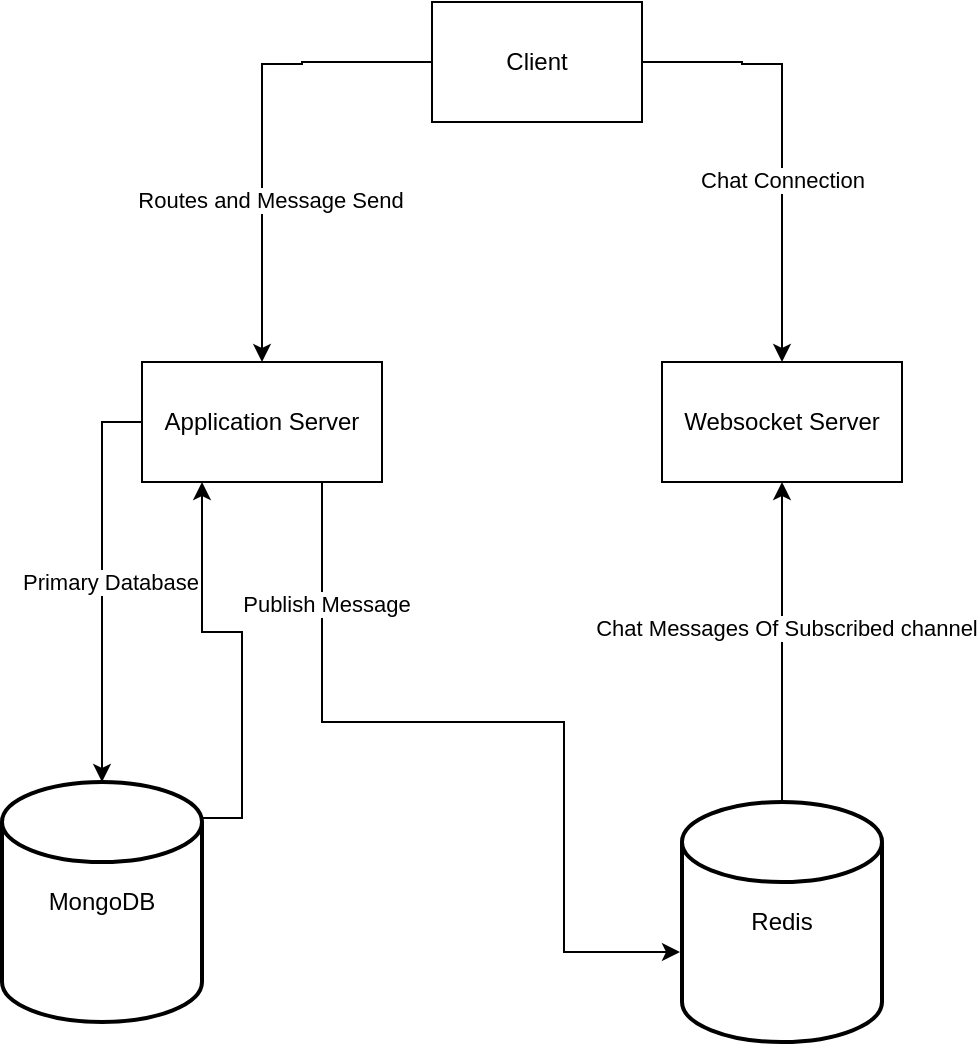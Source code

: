 <mxfile version="21.8.2" type="device">
  <diagram name="Page-1" id="x_k2-RrYFky1ILUgUChm">
    <mxGraphModel dx="1434" dy="782" grid="1" gridSize="10" guides="1" tooltips="1" connect="1" arrows="1" fold="1" page="1" pageScale="1" pageWidth="850" pageHeight="1100" math="0" shadow="0">
      <root>
        <mxCell id="0" />
        <mxCell id="1" parent="0" />
        <mxCell id="4NfzqUORZuenVZ4MR8TH-20" style="edgeStyle=orthogonalEdgeStyle;rounded=0;orthogonalLoop=1;jettySize=auto;html=1;exitX=1;exitY=0.15;exitDx=0;exitDy=0;exitPerimeter=0;entryX=0.25;entryY=1;entryDx=0;entryDy=0;" edge="1" parent="1" source="4NfzqUORZuenVZ4MR8TH-1" target="4NfzqUORZuenVZ4MR8TH-4">
          <mxGeometry relative="1" as="geometry" />
        </mxCell>
        <mxCell id="4NfzqUORZuenVZ4MR8TH-1" value="MongoDB" style="strokeWidth=2;html=1;shape=mxgraph.flowchart.database;whiteSpace=wrap;" vertex="1" parent="1">
          <mxGeometry x="150" y="490" width="100" height="120" as="geometry" />
        </mxCell>
        <mxCell id="4NfzqUORZuenVZ4MR8TH-11" style="edgeStyle=orthogonalEdgeStyle;rounded=0;orthogonalLoop=1;jettySize=auto;html=1;entryX=0.5;entryY=1;entryDx=0;entryDy=0;" edge="1" parent="1" source="4NfzqUORZuenVZ4MR8TH-2" target="4NfzqUORZuenVZ4MR8TH-5">
          <mxGeometry relative="1" as="geometry" />
        </mxCell>
        <mxCell id="4NfzqUORZuenVZ4MR8TH-12" value="Chat Messages Of Subscribed channel" style="edgeLabel;html=1;align=center;verticalAlign=middle;resizable=0;points=[];" vertex="1" connectable="0" parent="4NfzqUORZuenVZ4MR8TH-11">
          <mxGeometry x="0.087" y="-2" relative="1" as="geometry">
            <mxPoint as="offset" />
          </mxGeometry>
        </mxCell>
        <mxCell id="4NfzqUORZuenVZ4MR8TH-2" value="Redis" style="strokeWidth=2;html=1;shape=mxgraph.flowchart.database;whiteSpace=wrap;" vertex="1" parent="1">
          <mxGeometry x="490" y="500" width="100" height="120" as="geometry" />
        </mxCell>
        <mxCell id="4NfzqUORZuenVZ4MR8TH-14" style="edgeStyle=orthogonalEdgeStyle;rounded=0;orthogonalLoop=1;jettySize=auto;html=1;exitX=0.75;exitY=1;exitDx=0;exitDy=0;entryX=-0.01;entryY=0.625;entryDx=0;entryDy=0;entryPerimeter=0;" edge="1" parent="1" source="4NfzqUORZuenVZ4MR8TH-4" target="4NfzqUORZuenVZ4MR8TH-2">
          <mxGeometry relative="1" as="geometry">
            <mxPoint x="430" y="580" as="targetPoint" />
            <Array as="points">
              <mxPoint x="310" y="460" />
              <mxPoint x="431" y="460" />
              <mxPoint x="431" y="575" />
            </Array>
          </mxGeometry>
        </mxCell>
        <mxCell id="4NfzqUORZuenVZ4MR8TH-15" value="Publish Message" style="edgeLabel;html=1;align=center;verticalAlign=middle;resizable=0;points=[];" vertex="1" connectable="0" parent="4NfzqUORZuenVZ4MR8TH-14">
          <mxGeometry x="-0.705" y="2" relative="1" as="geometry">
            <mxPoint as="offset" />
          </mxGeometry>
        </mxCell>
        <mxCell id="4NfzqUORZuenVZ4MR8TH-17" style="edgeStyle=orthogonalEdgeStyle;rounded=0;orthogonalLoop=1;jettySize=auto;html=1;exitX=0;exitY=0.5;exitDx=0;exitDy=0;" edge="1" parent="1" source="4NfzqUORZuenVZ4MR8TH-4">
          <mxGeometry relative="1" as="geometry">
            <mxPoint x="200" y="490" as="targetPoint" />
          </mxGeometry>
        </mxCell>
        <mxCell id="4NfzqUORZuenVZ4MR8TH-18" value="Primary Database" style="edgeLabel;html=1;align=center;verticalAlign=middle;resizable=0;points=[];" vertex="1" connectable="0" parent="4NfzqUORZuenVZ4MR8TH-17">
          <mxGeometry x="-0.003" y="4" relative="1" as="geometry">
            <mxPoint as="offset" />
          </mxGeometry>
        </mxCell>
        <mxCell id="4NfzqUORZuenVZ4MR8TH-4" value="Application Server" style="rounded=0;whiteSpace=wrap;html=1;" vertex="1" parent="1">
          <mxGeometry x="220" y="280" width="120" height="60" as="geometry" />
        </mxCell>
        <mxCell id="4NfzqUORZuenVZ4MR8TH-5" value="Websocket Server" style="rounded=0;whiteSpace=wrap;html=1;" vertex="1" parent="1">
          <mxGeometry x="480" y="280" width="120" height="60" as="geometry" />
        </mxCell>
        <mxCell id="4NfzqUORZuenVZ4MR8TH-7" style="edgeStyle=orthogonalEdgeStyle;rounded=0;orthogonalLoop=1;jettySize=auto;html=1;" edge="1" parent="1" source="4NfzqUORZuenVZ4MR8TH-6" target="4NfzqUORZuenVZ4MR8TH-5">
          <mxGeometry relative="1" as="geometry">
            <mxPoint x="550" y="130" as="targetPoint" />
            <Array as="points">
              <mxPoint x="520" y="130" />
              <mxPoint x="520" y="131" />
              <mxPoint x="540" y="131" />
            </Array>
          </mxGeometry>
        </mxCell>
        <mxCell id="4NfzqUORZuenVZ4MR8TH-8" value="Chat Connection" style="edgeLabel;html=1;align=center;verticalAlign=middle;resizable=0;points=[];" vertex="1" connectable="0" parent="4NfzqUORZuenVZ4MR8TH-7">
          <mxGeometry x="0.173" relative="1" as="geometry">
            <mxPoint as="offset" />
          </mxGeometry>
        </mxCell>
        <mxCell id="4NfzqUORZuenVZ4MR8TH-10" style="edgeStyle=orthogonalEdgeStyle;rounded=0;orthogonalLoop=1;jettySize=auto;html=1;exitX=0;exitY=0.5;exitDx=0;exitDy=0;entryX=0.5;entryY=0;entryDx=0;entryDy=0;" edge="1" parent="1" source="4NfzqUORZuenVZ4MR8TH-6" target="4NfzqUORZuenVZ4MR8TH-4">
          <mxGeometry relative="1" as="geometry">
            <mxPoint x="280" y="130" as="targetPoint" />
            <Array as="points">
              <mxPoint x="300" y="130" />
              <mxPoint x="300" y="131" />
              <mxPoint x="280" y="131" />
            </Array>
          </mxGeometry>
        </mxCell>
        <mxCell id="4NfzqUORZuenVZ4MR8TH-13" value="Routes and Message Send" style="edgeLabel;html=1;align=center;verticalAlign=middle;resizable=0;points=[];" vertex="1" connectable="0" parent="4NfzqUORZuenVZ4MR8TH-10">
          <mxGeometry x="0.311" y="4" relative="1" as="geometry">
            <mxPoint as="offset" />
          </mxGeometry>
        </mxCell>
        <mxCell id="4NfzqUORZuenVZ4MR8TH-6" value="Client" style="rounded=0;whiteSpace=wrap;html=1;" vertex="1" parent="1">
          <mxGeometry x="365" y="100" width="105" height="60" as="geometry" />
        </mxCell>
      </root>
    </mxGraphModel>
  </diagram>
</mxfile>

